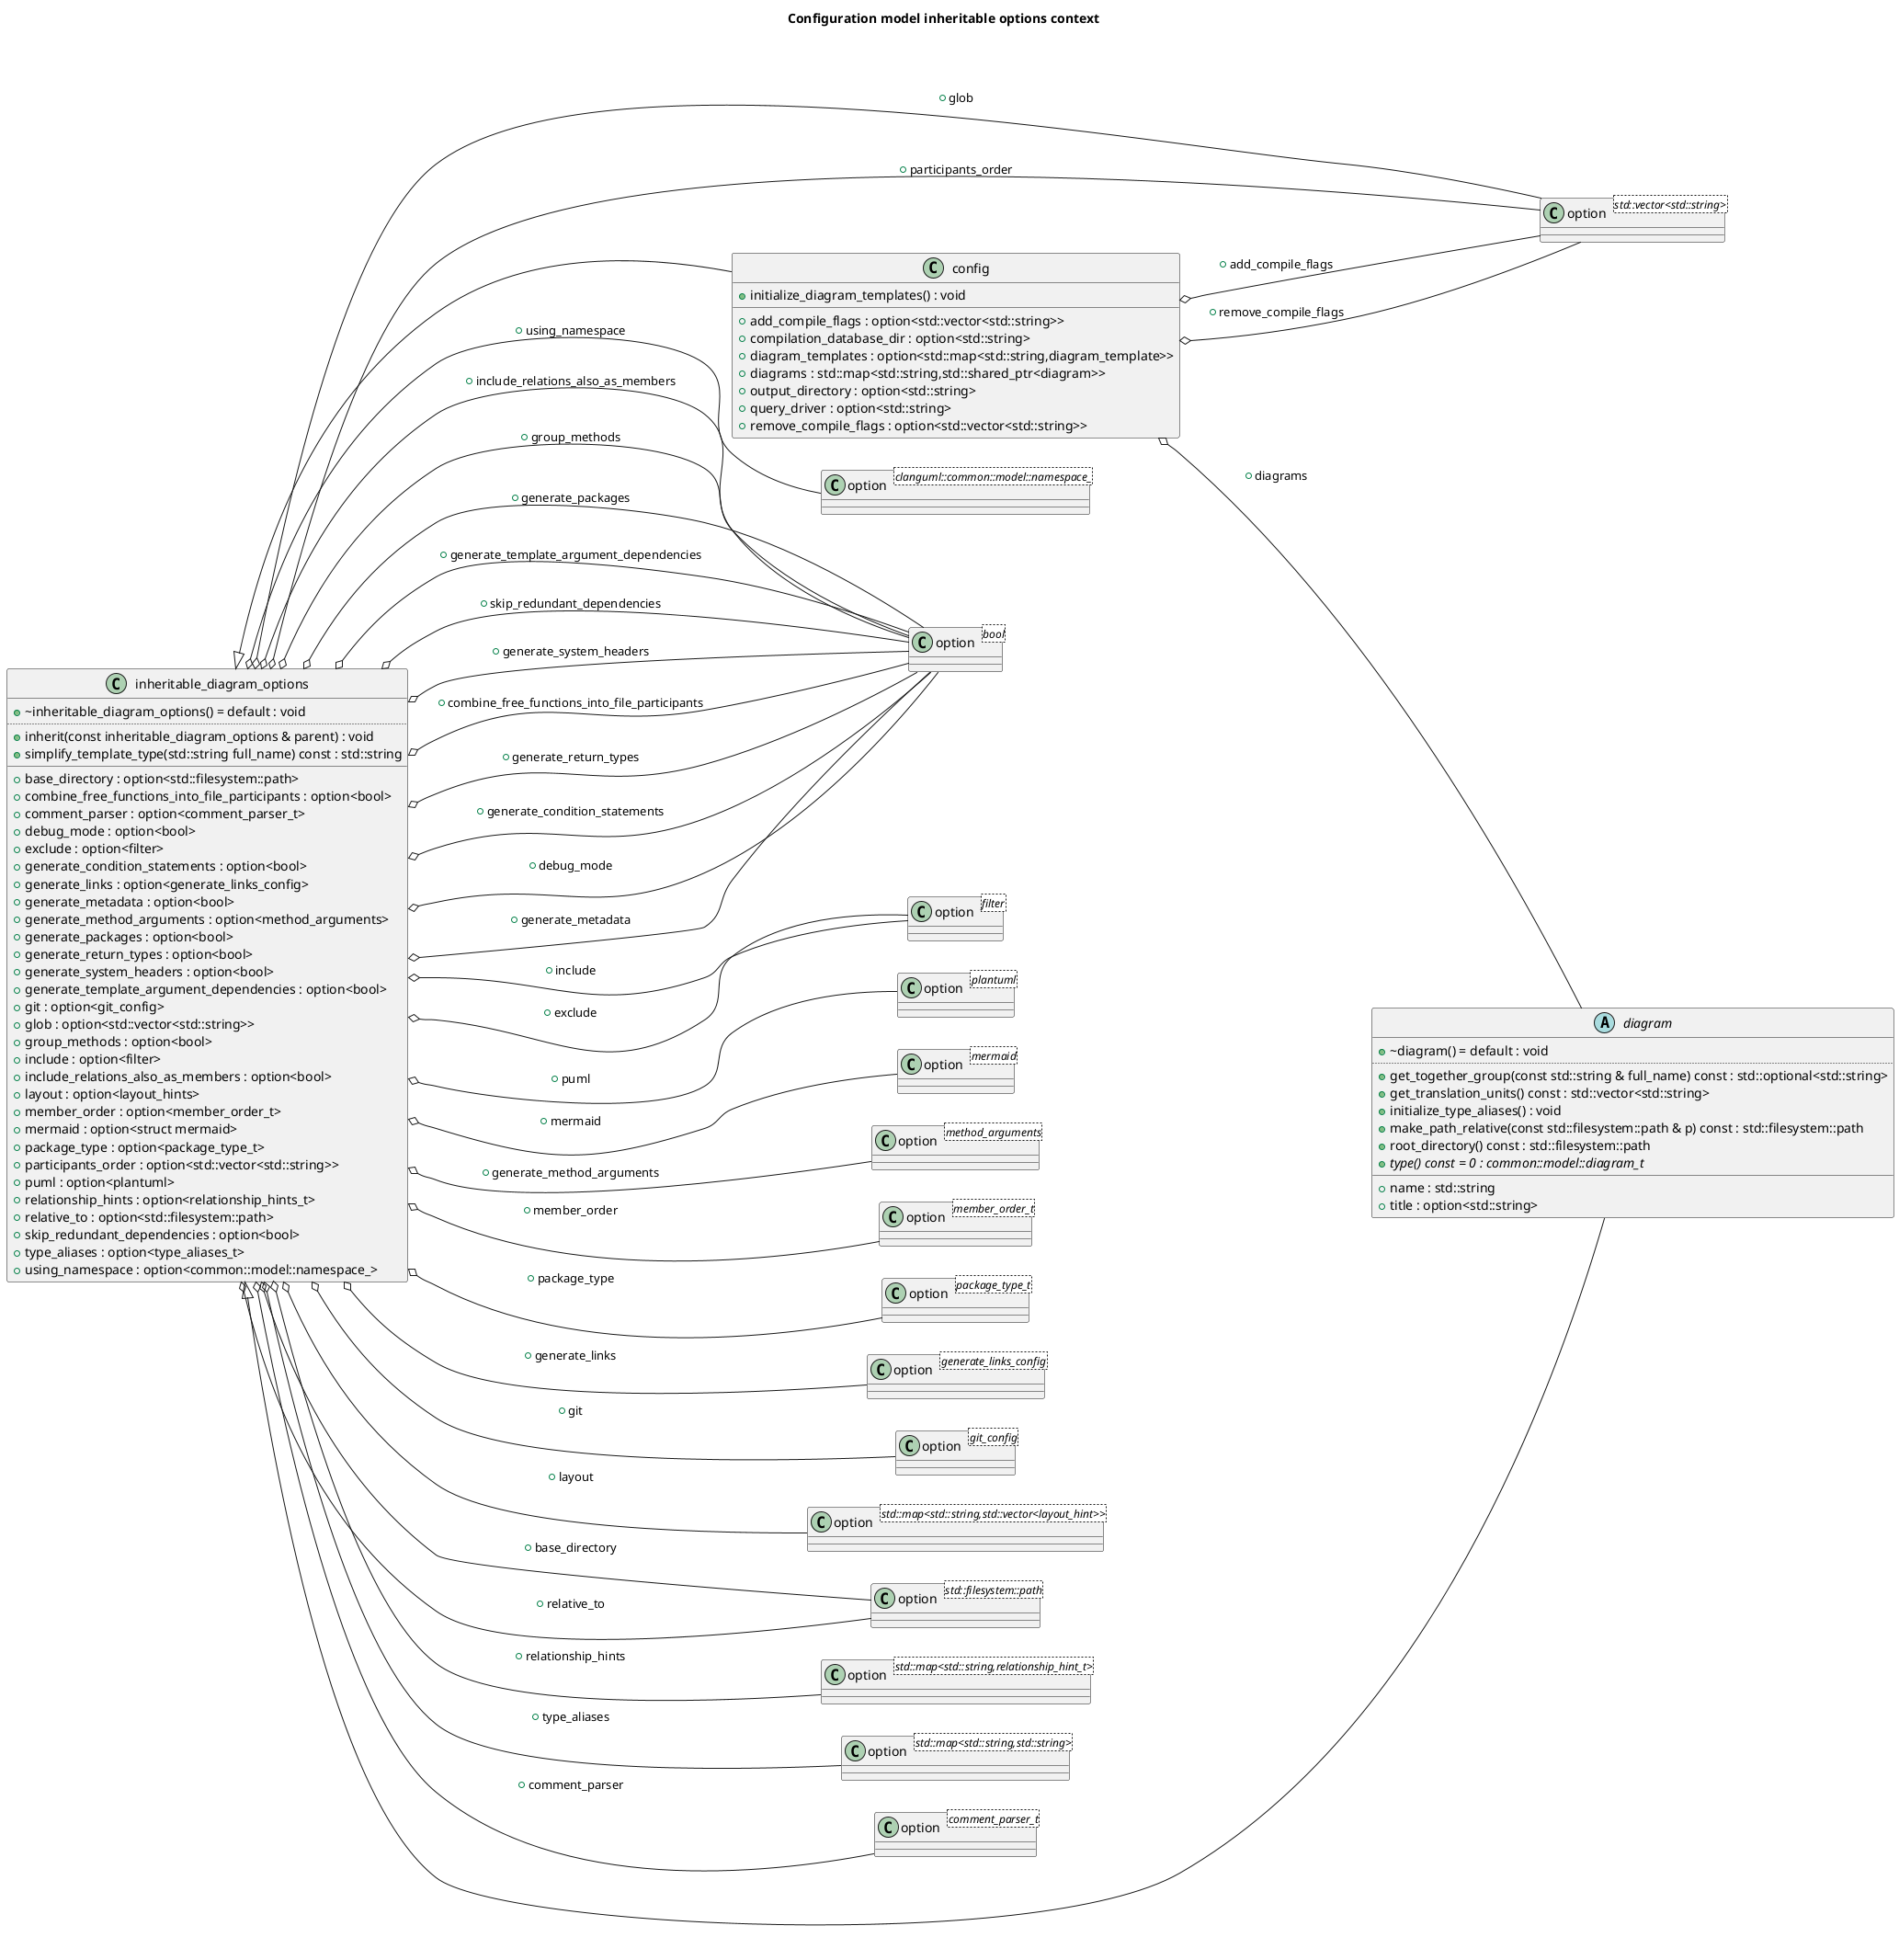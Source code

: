 @startuml
title Configuration model inheritable options context
left to right direction
class "option<std::vector<std::string>>" as C_0000911716653182875977
class C_0000911716653182875977 [[classclanguml_1_1config_1_1option.html{option}]] {
__
}
class "option<clanguml::common::model::namespace_>" as C_0002305365895822555960
class C_0002305365895822555960 [[classclanguml_1_1config_1_1option.html{option}]] {
__
}
class "option<bool>" as C_0001611169097156092953
class C_0001611169097156092953 [[classclanguml_1_1config_1_1option.html{option}]] {
__
}
class "option<filter>" as C_0001934545576373493419
class C_0001934545576373493419 [[classclanguml_1_1config_1_1option.html{option}]] {
__
}
class "option<plantuml>" as C_0000222485212110751685
class C_0000222485212110751685 [[classclanguml_1_1config_1_1option.html{option}]] {
__
}
class "option<mermaid>" as C_0000333329939646852870
class C_0000333329939646852870 [[classclanguml_1_1config_1_1option.html{option}]] {
__
}
class "option<method_arguments>" as C_0001599402376619123527
class C_0001599402376619123527 [[classclanguml_1_1config_1_1option.html{option}]] {
__
}
class "option<member_order_t>" as C_0000337308477015900560
class C_0000337308477015900560 [[classclanguml_1_1config_1_1option.html{option}]] {
__
}
class "option<package_type_t>" as C_0001713876696045637658
class C_0001713876696045637658 [[classclanguml_1_1config_1_1option.html{option}]] {
__
}
class "option<generate_links_config>" as C_0001765850992006742297
class C_0001765850992006742297 [[classclanguml_1_1config_1_1option.html{option}]] {
__
}
class "option<git_config>" as C_0000621938207251469493
class C_0000621938207251469493 [[classclanguml_1_1config_1_1option.html{option}]] {
__
}
class "option<std::map<std::string,std::vector<layout_hint>>>" as C_0001921914760671266450
class C_0001921914760671266450 [[classclanguml_1_1config_1_1option.html{option}]] {
__
}
class "option<std::filesystem::path>" as C_0000268462991671626594
class C_0000268462991671626594 [[classclanguml_1_1config_1_1option.html{option}]] {
__
}
class "option<std::map<std::string,relationship_hint_t>>" as C_0001235431375041752063
class C_0001235431375041752063 [[classclanguml_1_1config_1_1option.html{option}]] {
__
}
class "option<std::map<std::string,std::string>>" as C_0000064295582817972148
class C_0000064295582817972148 [[classclanguml_1_1config_1_1option.html{option}]] {
__
}
class "option<comment_parser_t>" as C_0001220901603970765477
class C_0001220901603970765477 [[classclanguml_1_1config_1_1option.html{option}]] {
__
}
class "inheritable_diagram_options" as C_0000120779063265662583
class C_0000120779063265662583 [[structclanguml_1_1config_1_1inheritable__diagram__options.html{Represents subset of inheritable configuration options}]] {
+~inheritable_diagram_options() = default : void [[[{~inheritable_diagram_options}]]]
..
+inherit(const inheritable_diagram_options & parent) : void [[[{inherit}]]]
+simplify_template_type(std::string full_name) const : std::string [[[{simplify_template_type}]]]
__
+base_directory : option<std::filesystem::path> [[[{base_directory}]]]
+combine_free_functions_into_file_participants : option<bool> [[[{combine_free_functions_into_file_participants}]]]
+comment_parser : option<comment_parser_t> [[[{comment_parser}]]]
+debug_mode : option<bool> [[[{debug_mode}]]]
+exclude : option<filter> [[[{exclude}]]]
+generate_condition_statements : option<bool> [[[{generate_condition_statements}]]]
+generate_links : option<generate_links_config> [[[{generate_links}]]]
+generate_metadata : option<bool> [[[{generate_metadata}]]]
+generate_method_arguments : option<method_arguments> [[[{generate_method_arguments}]]]
+generate_packages : option<bool> [[[{generate_packages}]]]
+generate_return_types : option<bool> [[[{generate_return_types}]]]
+generate_system_headers : option<bool> [[[{generate_system_headers}]]]
+generate_template_argument_dependencies : option<bool> [[[{generate_template_argument_dependencies}]]]
+git : option<git_config> [[[{git}]]]
+glob : option<std::vector<std::string>> [[[{glob}]]]
+group_methods : option<bool> [[[{group_methods}]]]
+include : option<filter> [[[{include}]]]
+include_relations_also_as_members : option<bool> [[[{include_relations_also_as_members}]]]
+layout : option<layout_hints> [[[{layout}]]]
+member_order : option<member_order_t> [[[{member_order}]]]
+mermaid : option<struct mermaid> [[[{mermaid}]]]
+package_type : option<package_type_t> [[[{package_type}]]]
+participants_order : option<std::vector<std::string>> [[[{participants_order}]]]
+puml : option<plantuml> [[[{puml}]]]
+relationship_hints : option<relationship_hints_t> [[[{relationship_hints}]]]
+relative_to : option<std::filesystem::path> [[[{relative_to}]]]
+skip_redundant_dependencies : option<bool> [[[{skip_redundant_dependencies}]]]
+type_aliases : option<type_aliases_t> [[[{type_aliases}]]]
+using_namespace : option<common::model::namespace_> [[[{using_namespace}]]]
}
abstract "diagram" as C_0000400244097365422548
abstract C_0000400244097365422548 [[structclanguml_1_1config_1_1diagram.html{Common diagram configuration type}]] {
+~diagram() = default : void [[[{~diagram}]]]
..
+get_together_group(const std::string & full_name) const : std::optional<std::string> [[[{get_together_group}]]]
+get_translation_units() const : std::vector<std::string> [[[{Returns list of translation unit paths}]]]
+initialize_type_aliases() : void [[[{Initialize predefined set of C++ type aliases}]]]
+make_path_relative(const std::filesystem::path & p) const : std::filesystem::path [[[{Make path relative to the `relative_to` config option}]]]
+root_directory() const : std::filesystem::path [[[{Returns absolute path of the `relative_to` option}]]]
{abstract} +type() const = 0 : common::model::diagram_t [[[{type}]]]
__
+name : std::string [[[{name}]]]
+title : option<std::string> [[[{title}]]]
}
class "config" as C_0000893743909513410599
class C_0000893743909513410599 [[structclanguml_1_1config_1_1config.html{Represents entire configuration file}]] {
+initialize_diagram_templates() : void [[[{initialize_diagram_templates}]]]
__
+add_compile_flags : option<std::vector<std::string>> [[[{add_compile_flags}]]]
+compilation_database_dir : option<std::string> [[[{compilation_database_dir}]]]
+diagram_templates : option<std::map<std::string,diagram_template>> [[[{diagram_templates}]]]
+diagrams : std::map<std::string,std::shared_ptr<diagram>> [[[{diagrams}]]]
+output_directory : option<std::string> [[[{output_directory}]]]
+query_driver : option<std::string> [[[{query_driver}]]]
+remove_compile_flags : option<std::vector<std::string>> [[[{remove_compile_flags}]]]
}
C_0000120779063265662583 o-- C_0000911716653182875977 : +glob
C_0000120779063265662583 o-- C_0002305365895822555960 : +using_namespace
C_0000120779063265662583 o-- C_0001611169097156092953 : +include_relations_also_as_members
C_0000120779063265662583 o-- C_0001934545576373493419 : +include
C_0000120779063265662583 o-- C_0001934545576373493419 : +exclude
C_0000120779063265662583 o-- C_0000222485212110751685 : +puml
C_0000120779063265662583 o-- C_0000333329939646852870 : +mermaid
C_0000120779063265662583 o-- C_0001599402376619123527 : +generate_method_arguments
C_0000120779063265662583 o-- C_0001611169097156092953 : +group_methods
C_0000120779063265662583 o-- C_0000337308477015900560 : +member_order
C_0000120779063265662583 o-- C_0001611169097156092953 : +generate_packages
C_0000120779063265662583 o-- C_0001713876696045637658 : +package_type
C_0000120779063265662583 o-- C_0001611169097156092953 : +generate_template_argument_dependencies
C_0000120779063265662583 o-- C_0001611169097156092953 : +skip_redundant_dependencies
C_0000120779063265662583 o-- C_0001765850992006742297 : +generate_links
C_0000120779063265662583 o-- C_0000621938207251469493 : +git
C_0000120779063265662583 o-- C_0001921914760671266450 : +layout
C_0000120779063265662583 o-- C_0000268462991671626594 : +base_directory
C_0000120779063265662583 o-- C_0000268462991671626594 : +relative_to
C_0000120779063265662583 o-- C_0001611169097156092953 : +generate_system_headers
C_0000120779063265662583 o-- C_0001235431375041752063 : +relationship_hints
C_0000120779063265662583 o-- C_0000064295582817972148 : +type_aliases
C_0000120779063265662583 o-- C_0001220901603970765477 : +comment_parser
C_0000120779063265662583 o-- C_0001611169097156092953 : +combine_free_functions_into_file_participants
C_0000120779063265662583 o-- C_0001611169097156092953 : +generate_return_types
C_0000120779063265662583 o-- C_0001611169097156092953 : +generate_condition_statements
C_0000120779063265662583 o-- C_0000911716653182875977 : +participants_order
C_0000120779063265662583 o-- C_0001611169097156092953 : +debug_mode
C_0000120779063265662583 o-- C_0001611169097156092953 : +generate_metadata
C_0000120779063265662583 <|-- C_0000400244097365422548
C_0000893743909513410599 o-- C_0000911716653182875977 : +add_compile_flags
C_0000893743909513410599 o-- C_0000911716653182875977 : +remove_compile_flags
C_0000893743909513410599 o-- C_0000400244097365422548 : +diagrams
C_0000120779063265662583 <|-- C_0000893743909513410599

'Generated with clang-uml, version 0.4.0-7-g8a6b497
'LLVM version Ubuntu clang version 16.0.6 (++20230710042027+7cbf1a259152-1~exp1~20230710162048.105)
@enduml
